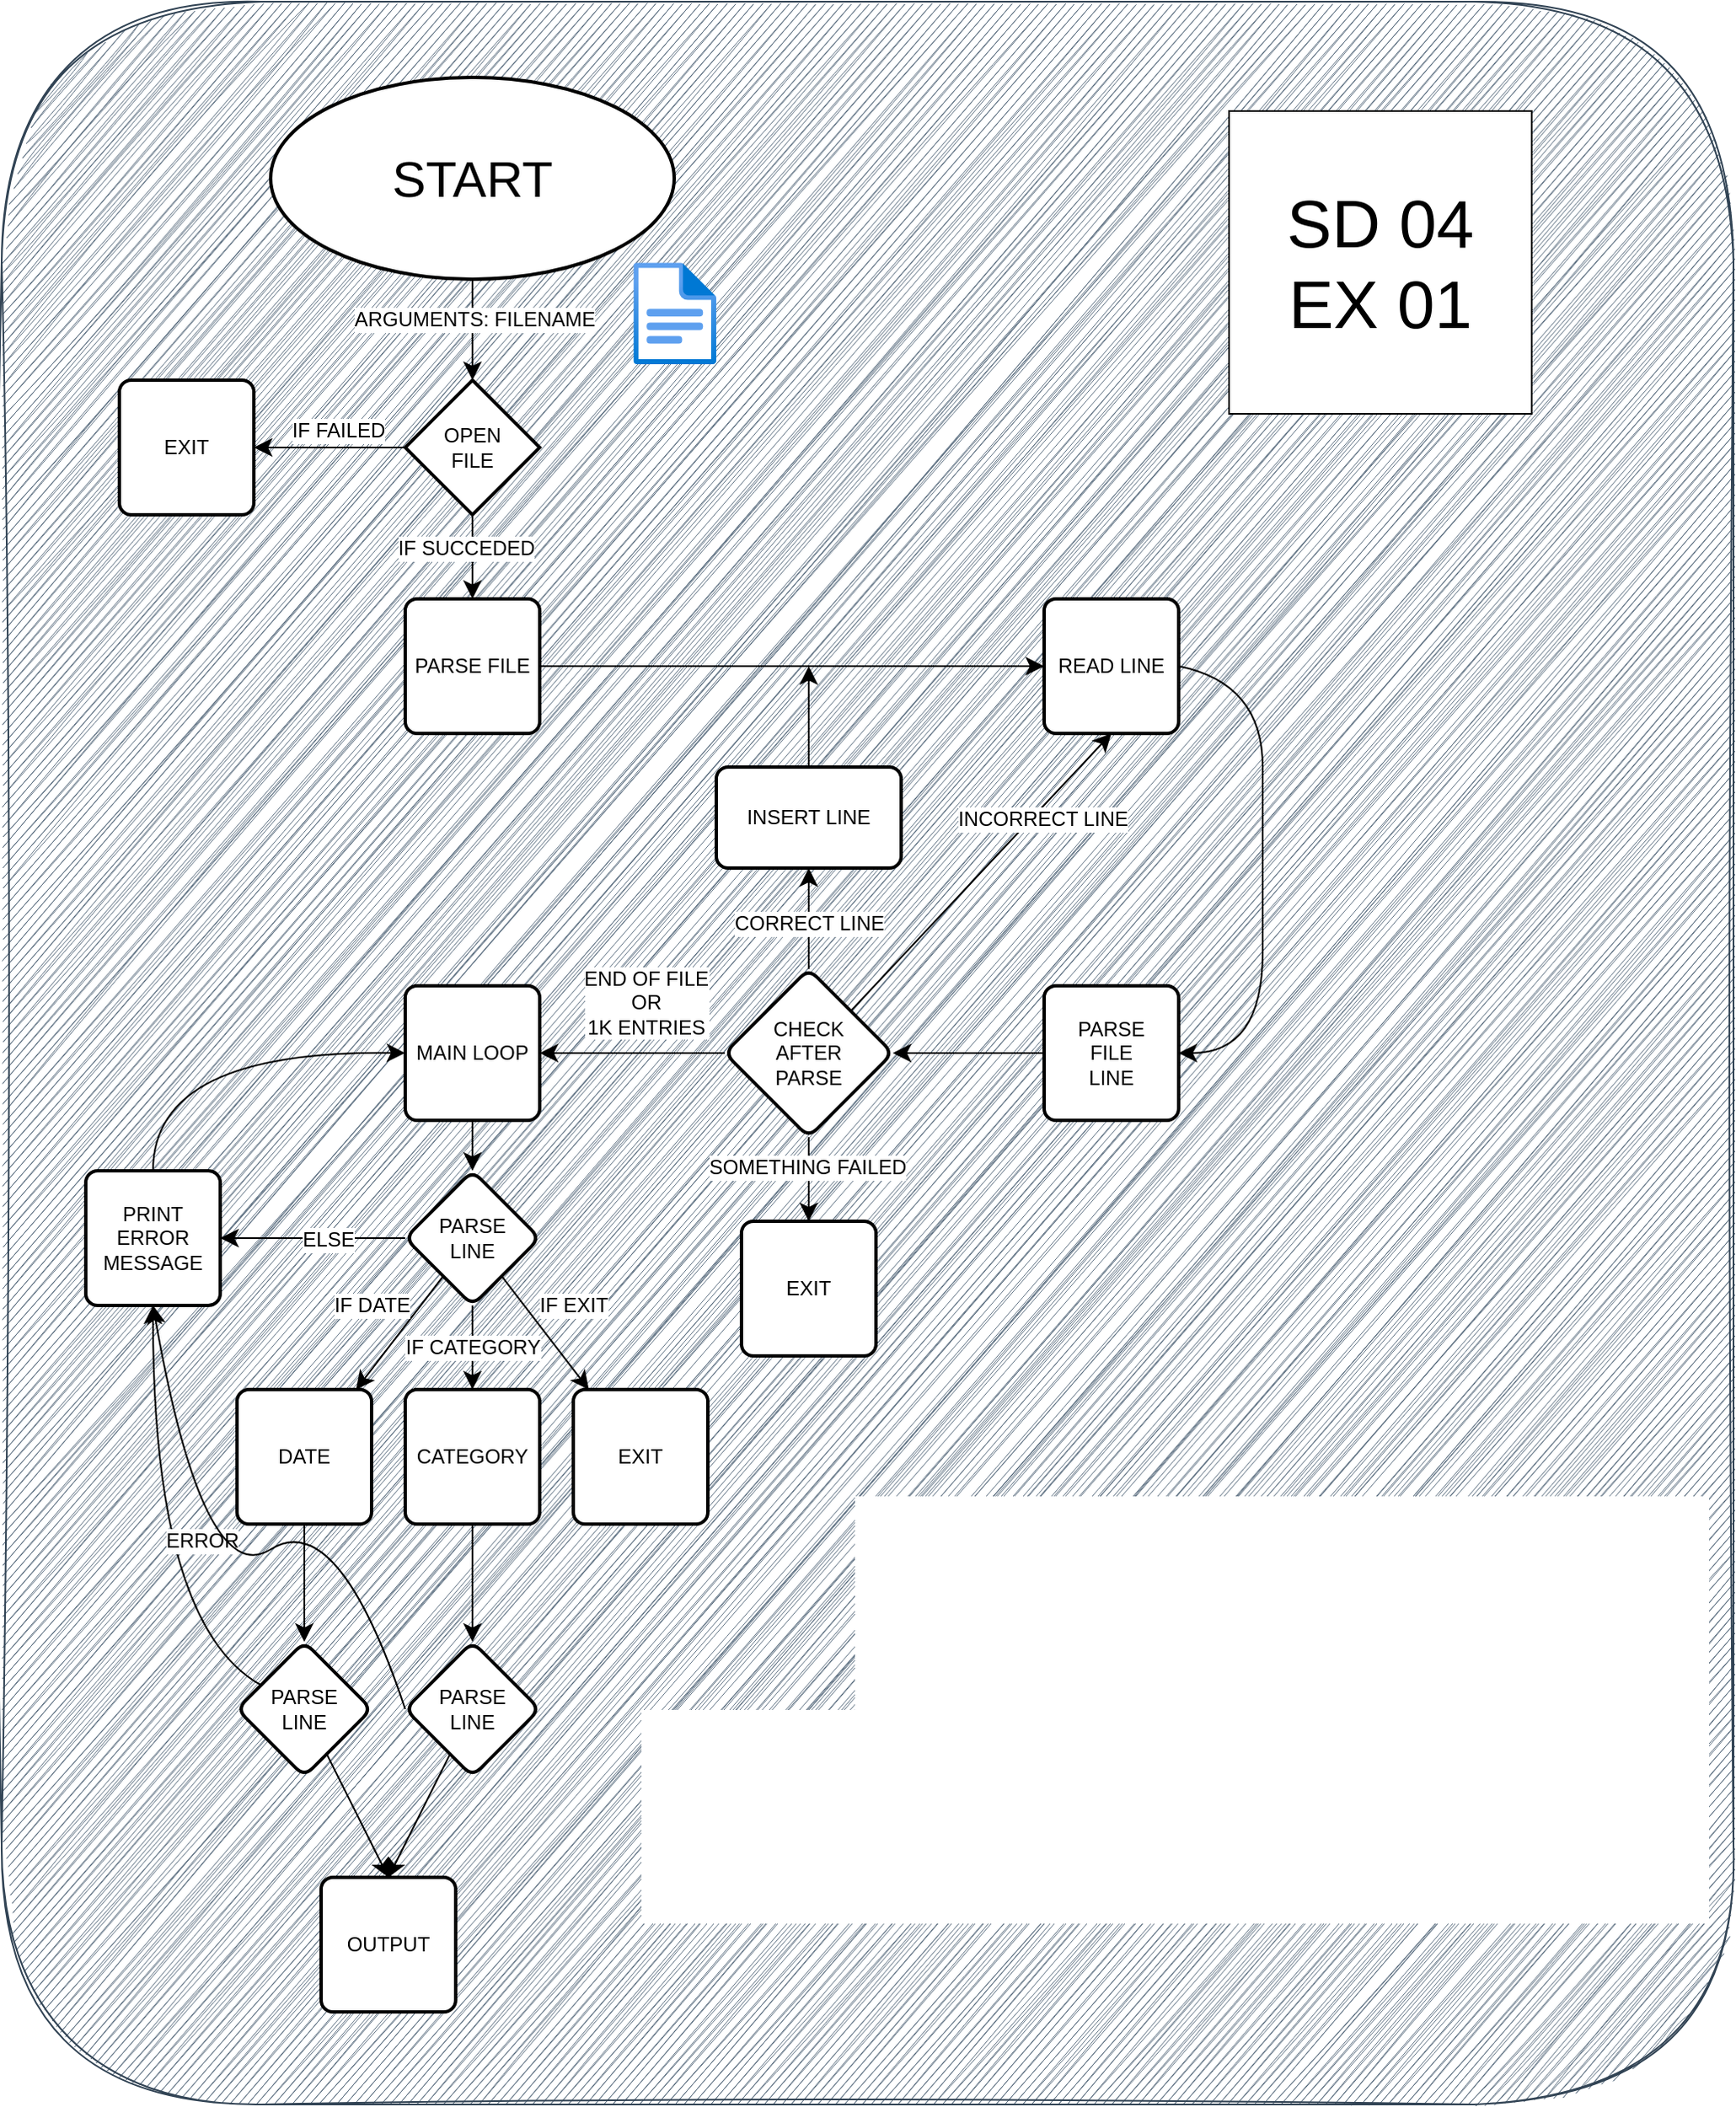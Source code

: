 <mxfile version="27.1.6">
  <diagram id="EDmHR_g1la7P6RcFaaBi" name="Pagina-1">
    <mxGraphModel dx="1887" dy="1327" grid="1" gridSize="10" guides="1" tooltips="1" connect="1" arrows="1" fold="1" page="0" pageScale="1" pageWidth="827" pageHeight="1169" math="0" shadow="0">
      <root>
        <mxCell id="0" />
        <mxCell id="1" parent="0" />
        <mxCell id="ej3CaOeuSr0K_tqCnYNM-66" value="" style="rounded=1;whiteSpace=wrap;html=1;strokeWidth=1;perimeterSpacing=2;sketch=1;curveFitting=1;jiggle=2;fillColor=#647687;fontColor=#ffffff;strokeColor=#314354;glass=0;" vertex="1" parent="1">
          <mxGeometry x="450" y="295" width="1030" height="1250" as="geometry" />
        </mxCell>
        <mxCell id="ej3CaOeuSr0K_tqCnYNM-1" value="" style="edgeStyle=none;curved=1;rounded=0;orthogonalLoop=1;jettySize=auto;html=1;fontSize=12;startSize=8;endSize=8;" edge="1" parent="1" source="ej3CaOeuSr0K_tqCnYNM-3" target="ej3CaOeuSr0K_tqCnYNM-55">
          <mxGeometry relative="1" as="geometry" />
        </mxCell>
        <mxCell id="ej3CaOeuSr0K_tqCnYNM-2" value="ARGUMENTS: FILENAME" style="edgeLabel;html=1;align=center;verticalAlign=middle;resizable=0;points=[];fontSize=12;" vertex="1" connectable="0" parent="ej3CaOeuSr0K_tqCnYNM-1">
          <mxGeometry x="-0.214" y="1" relative="1" as="geometry">
            <mxPoint as="offset" />
          </mxGeometry>
        </mxCell>
        <mxCell id="ej3CaOeuSr0K_tqCnYNM-3" value="&lt;font style=&quot;font-size: 30px;&quot;&gt;START&lt;/font&gt;" style="strokeWidth=2;html=1;shape=mxgraph.flowchart.start_1;whiteSpace=wrap;" vertex="1" parent="1">
          <mxGeometry x="610" y="340" width="240" height="120" as="geometry" />
        </mxCell>
        <mxCell id="ej3CaOeuSr0K_tqCnYNM-4" value="" style="image;aspect=fixed;html=1;points=[];align=center;fontSize=12;image=img/lib/azure2/general/File.svg;" vertex="1" parent="1">
          <mxGeometry x="825.72" y="450" width="49.28" height="60.72" as="geometry" />
        </mxCell>
        <mxCell id="ej3CaOeuSr0K_tqCnYNM-5" value="" style="edgeStyle=none;curved=1;rounded=0;orthogonalLoop=1;jettySize=auto;html=1;fontSize=12;startSize=8;endSize=8;exitX=1;exitY=0.5;exitDx=0;exitDy=0;" edge="1" parent="1" source="ej3CaOeuSr0K_tqCnYNM-6" target="ej3CaOeuSr0K_tqCnYNM-8">
          <mxGeometry relative="1" as="geometry">
            <mxPoint x="820" y="700" as="sourcePoint" />
          </mxGeometry>
        </mxCell>
        <mxCell id="ej3CaOeuSr0K_tqCnYNM-6" value="PARSE FILE" style="rounded=1;whiteSpace=wrap;html=1;absoluteArcSize=1;arcSize=14;strokeWidth=2;" vertex="1" parent="1">
          <mxGeometry x="690" y="650" width="80" height="80" as="geometry" />
        </mxCell>
        <mxCell id="ej3CaOeuSr0K_tqCnYNM-7" style="edgeStyle=none;curved=1;rounded=0;orthogonalLoop=1;jettySize=auto;html=1;exitX=1;exitY=0.5;exitDx=0;exitDy=0;fontSize=12;startSize=8;endSize=8;entryX=1;entryY=0.5;entryDx=0;entryDy=0;" edge="1" parent="1" source="ej3CaOeuSr0K_tqCnYNM-8" target="ej3CaOeuSr0K_tqCnYNM-10">
          <mxGeometry relative="1" as="geometry">
            <mxPoint x="1210" y="700.059" as="targetPoint" />
            <Array as="points">
              <mxPoint x="1200" y="700" />
              <mxPoint x="1200" y="800" />
              <mxPoint x="1200" y="920" />
            </Array>
          </mxGeometry>
        </mxCell>
        <mxCell id="ej3CaOeuSr0K_tqCnYNM-8" value="READ LINE" style="whiteSpace=wrap;html=1;rounded=1;absoluteArcSize=1;arcSize=14;strokeWidth=2;" vertex="1" parent="1">
          <mxGeometry x="1070" y="650" width="80" height="80" as="geometry" />
        </mxCell>
        <mxCell id="ej3CaOeuSr0K_tqCnYNM-9" value="" style="edgeStyle=none;curved=1;rounded=0;orthogonalLoop=1;jettySize=auto;html=1;fontSize=12;startSize=8;endSize=8;entryX=1;entryY=0.5;entryDx=0;entryDy=0;" edge="1" parent="1" source="ej3CaOeuSr0K_tqCnYNM-10" target="ej3CaOeuSr0K_tqCnYNM-19">
          <mxGeometry relative="1" as="geometry">
            <mxPoint x="1000.0" y="920" as="targetPoint" />
          </mxGeometry>
        </mxCell>
        <mxCell id="ej3CaOeuSr0K_tqCnYNM-10" value="PARSE&lt;div&gt;FILE&lt;/div&gt;&lt;div&gt;LINE&lt;/div&gt;" style="whiteSpace=wrap;html=1;rounded=1;absoluteArcSize=1;arcSize=14;strokeWidth=2;" vertex="1" parent="1">
          <mxGeometry x="1070" y="880" width="80" height="80" as="geometry" />
        </mxCell>
        <mxCell id="ej3CaOeuSr0K_tqCnYNM-11" style="edgeStyle=none;curved=1;rounded=0;orthogonalLoop=1;jettySize=auto;html=1;fontSize=12;startSize=8;endSize=8;entryX=0.5;entryY=1;entryDx=0;entryDy=0;" edge="1" parent="1" source="ej3CaOeuSr0K_tqCnYNM-19" target="ej3CaOeuSr0K_tqCnYNM-22">
          <mxGeometry relative="1" as="geometry">
            <mxPoint x="930" y="820" as="targetPoint" />
          </mxGeometry>
        </mxCell>
        <mxCell id="ej3CaOeuSr0K_tqCnYNM-12" value="CORRECT LINE" style="edgeLabel;html=1;align=center;verticalAlign=middle;resizable=0;points=[];fontSize=12;" vertex="1" connectable="0" parent="ej3CaOeuSr0K_tqCnYNM-11">
          <mxGeometry x="-0.132" relative="1" as="geometry">
            <mxPoint y="-1" as="offset" />
          </mxGeometry>
        </mxCell>
        <mxCell id="ej3CaOeuSr0K_tqCnYNM-13" style="edgeStyle=none;curved=1;rounded=0;orthogonalLoop=1;jettySize=auto;html=1;fontSize=12;startSize=8;endSize=8;entryX=1;entryY=0.5;entryDx=0;entryDy=0;" edge="1" parent="1" source="ej3CaOeuSr0K_tqCnYNM-19" target="ej3CaOeuSr0K_tqCnYNM-24">
          <mxGeometry relative="1" as="geometry">
            <mxPoint x="770" y="920" as="targetPoint" />
          </mxGeometry>
        </mxCell>
        <mxCell id="ej3CaOeuSr0K_tqCnYNM-14" value="END OF FILE&lt;div&gt;OR&lt;/div&gt;&lt;div&gt;1K ENTRIES&lt;/div&gt;" style="edgeLabel;html=1;align=center;verticalAlign=middle;resizable=0;points=[];fontSize=12;" vertex="1" connectable="0" parent="ej3CaOeuSr0K_tqCnYNM-13">
          <mxGeometry x="-0.169" y="2" relative="1" as="geometry">
            <mxPoint x="-2" y="-32" as="offset" />
          </mxGeometry>
        </mxCell>
        <mxCell id="ej3CaOeuSr0K_tqCnYNM-15" value="" style="edgeStyle=none;curved=1;rounded=0;orthogonalLoop=1;jettySize=auto;html=1;fontSize=12;startSize=8;endSize=8;" edge="1" parent="1" source="ej3CaOeuSr0K_tqCnYNM-19" target="ej3CaOeuSr0K_tqCnYNM-20">
          <mxGeometry relative="1" as="geometry" />
        </mxCell>
        <mxCell id="ej3CaOeuSr0K_tqCnYNM-16" value="SOMETHING FAILED" style="edgeLabel;html=1;align=center;verticalAlign=middle;resizable=0;points=[];fontSize=12;" vertex="1" connectable="0" parent="ej3CaOeuSr0K_tqCnYNM-15">
          <mxGeometry x="-0.292" y="-1" relative="1" as="geometry">
            <mxPoint as="offset" />
          </mxGeometry>
        </mxCell>
        <mxCell id="ej3CaOeuSr0K_tqCnYNM-17" style="edgeStyle=none;curved=1;rounded=0;orthogonalLoop=1;jettySize=auto;html=1;exitX=1;exitY=0;exitDx=0;exitDy=0;fontSize=12;startSize=8;endSize=8;entryX=0.5;entryY=1;entryDx=0;entryDy=0;" edge="1" parent="1" source="ej3CaOeuSr0K_tqCnYNM-19" target="ej3CaOeuSr0K_tqCnYNM-8">
          <mxGeometry relative="1" as="geometry">
            <mxPoint x="1060" y="770" as="targetPoint" />
          </mxGeometry>
        </mxCell>
        <mxCell id="ej3CaOeuSr0K_tqCnYNM-18" value="INCORRECT LINE" style="edgeLabel;html=1;align=center;verticalAlign=middle;resizable=0;points=[];fontSize=12;" vertex="1" connectable="0" parent="ej3CaOeuSr0K_tqCnYNM-17">
          <mxGeometry x="-0.12" y="-1" relative="1" as="geometry">
            <mxPoint x="45" y="-42" as="offset" />
          </mxGeometry>
        </mxCell>
        <mxCell id="ej3CaOeuSr0K_tqCnYNM-19" value="CHECK&lt;div&gt;AFTER&lt;/div&gt;&lt;div&gt;PARSE&lt;/div&gt;" style="rhombus;whiteSpace=wrap;html=1;rounded=1;absoluteArcSize=1;arcSize=14;strokeWidth=2;" vertex="1" parent="1">
          <mxGeometry x="880" y="870" width="100" height="100" as="geometry" />
        </mxCell>
        <mxCell id="ej3CaOeuSr0K_tqCnYNM-20" value="EXIT" style="whiteSpace=wrap;html=1;rounded=1;absoluteArcSize=1;arcSize=14;strokeWidth=2;" vertex="1" parent="1">
          <mxGeometry x="890" y="1020" width="80" height="80" as="geometry" />
        </mxCell>
        <mxCell id="ej3CaOeuSr0K_tqCnYNM-21" style="edgeStyle=none;curved=1;rounded=0;orthogonalLoop=1;jettySize=auto;html=1;fontSize=12;startSize=8;endSize=8;" edge="1" parent="1" source="ej3CaOeuSr0K_tqCnYNM-22">
          <mxGeometry relative="1" as="geometry">
            <mxPoint x="930" y="690" as="targetPoint" />
          </mxGeometry>
        </mxCell>
        <mxCell id="ej3CaOeuSr0K_tqCnYNM-22" value="INSERT LINE" style="whiteSpace=wrap;html=1;rounded=1;absoluteArcSize=1;arcSize=14;strokeWidth=2;" vertex="1" parent="1">
          <mxGeometry x="875" y="750" width="110" height="60" as="geometry" />
        </mxCell>
        <mxCell id="ej3CaOeuSr0K_tqCnYNM-23" value="" style="edgeStyle=none;curved=1;rounded=0;orthogonalLoop=1;jettySize=auto;html=1;fontSize=12;startSize=8;endSize=8;" edge="1" parent="1" source="ej3CaOeuSr0K_tqCnYNM-24" target="ej3CaOeuSr0K_tqCnYNM-31">
          <mxGeometry relative="1" as="geometry" />
        </mxCell>
        <mxCell id="ej3CaOeuSr0K_tqCnYNM-24" value="MAIN LOOP" style="rounded=1;whiteSpace=wrap;html=1;absoluteArcSize=1;arcSize=14;strokeWidth=2;" vertex="1" parent="1">
          <mxGeometry x="690" y="880" width="80" height="80" as="geometry" />
        </mxCell>
        <mxCell id="ej3CaOeuSr0K_tqCnYNM-25" value="" style="edgeStyle=none;curved=1;rounded=0;orthogonalLoop=1;jettySize=auto;html=1;fontSize=12;startSize=8;endSize=8;" edge="1" parent="1" source="ej3CaOeuSr0K_tqCnYNM-31" target="ej3CaOeuSr0K_tqCnYNM-33">
          <mxGeometry relative="1" as="geometry" />
        </mxCell>
        <mxCell id="ej3CaOeuSr0K_tqCnYNM-26" value="IF DATE" style="edgeLabel;html=1;align=center;verticalAlign=middle;resizable=0;points=[];fontSize=12;" vertex="1" connectable="0" parent="ej3CaOeuSr0K_tqCnYNM-25">
          <mxGeometry x="0.056" y="-2" relative="1" as="geometry">
            <mxPoint x="-14" y="-17" as="offset" />
          </mxGeometry>
        </mxCell>
        <mxCell id="ej3CaOeuSr0K_tqCnYNM-27" value="" style="edgeStyle=none;curved=1;rounded=0;orthogonalLoop=1;jettySize=auto;html=1;fontSize=12;startSize=8;endSize=8;" edge="1" parent="1" source="ej3CaOeuSr0K_tqCnYNM-31" target="ej3CaOeuSr0K_tqCnYNM-34">
          <mxGeometry relative="1" as="geometry" />
        </mxCell>
        <mxCell id="ej3CaOeuSr0K_tqCnYNM-28" value="IF EXIT" style="edgeLabel;html=1;align=center;verticalAlign=middle;resizable=0;points=[];fontSize=12;" vertex="1" connectable="0" parent="ej3CaOeuSr0K_tqCnYNM-27">
          <mxGeometry x="-0.01" y="2" relative="1" as="geometry">
            <mxPoint x="15" y="-15" as="offset" />
          </mxGeometry>
        </mxCell>
        <mxCell id="ej3CaOeuSr0K_tqCnYNM-29" value="" style="edgeStyle=none;curved=1;rounded=0;orthogonalLoop=1;jettySize=auto;html=1;fontSize=12;startSize=8;endSize=8;" edge="1" parent="1" source="ej3CaOeuSr0K_tqCnYNM-31" target="ej3CaOeuSr0K_tqCnYNM-47">
          <mxGeometry relative="1" as="geometry" />
        </mxCell>
        <mxCell id="ej3CaOeuSr0K_tqCnYNM-30" value="ELSE" style="edgeLabel;html=1;align=center;verticalAlign=middle;resizable=0;points=[];fontSize=12;" vertex="1" connectable="0" parent="ej3CaOeuSr0K_tqCnYNM-29">
          <mxGeometry x="-0.162" y="1" relative="1" as="geometry">
            <mxPoint as="offset" />
          </mxGeometry>
        </mxCell>
        <mxCell id="ej3CaOeuSr0K_tqCnYNM-58" value="IF CATEGORY" style="edgeStyle=none;curved=1;rounded=0;orthogonalLoop=1;jettySize=auto;html=1;exitX=0.5;exitY=1;exitDx=0;exitDy=0;entryX=0.5;entryY=0;entryDx=0;entryDy=0;fontSize=12;startSize=8;endSize=8;" edge="1" parent="1" source="ej3CaOeuSr0K_tqCnYNM-31" target="ej3CaOeuSr0K_tqCnYNM-57">
          <mxGeometry relative="1" as="geometry" />
        </mxCell>
        <mxCell id="ej3CaOeuSr0K_tqCnYNM-31" value="PARSE&lt;div&gt;LINE&lt;/div&gt;" style="rhombus;whiteSpace=wrap;html=1;rounded=1;absoluteArcSize=1;arcSize=14;strokeWidth=2;" vertex="1" parent="1">
          <mxGeometry x="690" y="990" width="80" height="80" as="geometry" />
        </mxCell>
        <mxCell id="ej3CaOeuSr0K_tqCnYNM-32" value="" style="edgeStyle=none;curved=1;rounded=0;orthogonalLoop=1;jettySize=auto;html=1;fontSize=12;startSize=8;endSize=8;" edge="1" parent="1" source="ej3CaOeuSr0K_tqCnYNM-33" target="ej3CaOeuSr0K_tqCnYNM-41">
          <mxGeometry relative="1" as="geometry" />
        </mxCell>
        <mxCell id="ej3CaOeuSr0K_tqCnYNM-33" value="DATE" style="whiteSpace=wrap;html=1;rounded=1;absoluteArcSize=1;arcSize=14;strokeWidth=2;" vertex="1" parent="1">
          <mxGeometry x="590" y="1120" width="80" height="80" as="geometry" />
        </mxCell>
        <mxCell id="ej3CaOeuSr0K_tqCnYNM-34" value="EXIT" style="whiteSpace=wrap;html=1;rounded=1;absoluteArcSize=1;arcSize=14;strokeWidth=2;" vertex="1" parent="1">
          <mxGeometry x="790" y="1120" width="80" height="80" as="geometry" />
        </mxCell>
        <mxCell id="ej3CaOeuSr0K_tqCnYNM-39" style="edgeStyle=none;curved=1;rounded=0;orthogonalLoop=1;jettySize=auto;html=1;entryX=0.5;entryY=1;entryDx=0;entryDy=0;fontSize=12;startSize=8;endSize=8;" edge="1" parent="1" source="ej3CaOeuSr0K_tqCnYNM-41" target="ej3CaOeuSr0K_tqCnYNM-47">
          <mxGeometry relative="1" as="geometry">
            <Array as="points">
              <mxPoint x="540" y="1260" />
            </Array>
          </mxGeometry>
        </mxCell>
        <mxCell id="ej3CaOeuSr0K_tqCnYNM-40" value="ERROR" style="edgeLabel;html=1;align=center;verticalAlign=middle;resizable=0;points=[];fontSize=12;" vertex="1" connectable="0" parent="ej3CaOeuSr0K_tqCnYNM-39">
          <mxGeometry x="-0.681" y="-21" relative="1" as="geometry">
            <mxPoint x="-9" y="-47" as="offset" />
          </mxGeometry>
        </mxCell>
        <mxCell id="ej3CaOeuSr0K_tqCnYNM-65" style="edgeStyle=none;curved=1;rounded=0;orthogonalLoop=1;jettySize=auto;html=1;entryX=0.5;entryY=0;entryDx=0;entryDy=0;fontSize=12;startSize=8;endSize=8;" edge="1" parent="1" source="ej3CaOeuSr0K_tqCnYNM-41" target="ej3CaOeuSr0K_tqCnYNM-64">
          <mxGeometry relative="1" as="geometry" />
        </mxCell>
        <mxCell id="ej3CaOeuSr0K_tqCnYNM-41" value="PARSE&lt;div&gt;LINE&lt;/div&gt;" style="rhombus;whiteSpace=wrap;html=1;rounded=1;absoluteArcSize=1;arcSize=14;strokeWidth=2;" vertex="1" parent="1">
          <mxGeometry x="590" y="1270" width="80" height="80" as="geometry" />
        </mxCell>
        <mxCell id="ej3CaOeuSr0K_tqCnYNM-46" style="edgeStyle=none;curved=1;rounded=0;orthogonalLoop=1;jettySize=auto;html=1;entryX=0;entryY=0.5;entryDx=0;entryDy=0;fontSize=12;startSize=8;endSize=8;" edge="1" parent="1" source="ej3CaOeuSr0K_tqCnYNM-47" target="ej3CaOeuSr0K_tqCnYNM-24">
          <mxGeometry relative="1" as="geometry">
            <Array as="points">
              <mxPoint x="540" y="918" />
            </Array>
          </mxGeometry>
        </mxCell>
        <mxCell id="ej3CaOeuSr0K_tqCnYNM-47" value="PRINT&lt;div&gt;ERROR&lt;/div&gt;&lt;div&gt;MESSAGE&lt;/div&gt;" style="whiteSpace=wrap;html=1;rounded=1;absoluteArcSize=1;arcSize=14;strokeWidth=2;" vertex="1" parent="1">
          <mxGeometry x="500" y="990" width="80" height="80" as="geometry" />
        </mxCell>
        <mxCell id="ej3CaOeuSr0K_tqCnYNM-51" style="edgeStyle=none;curved=1;rounded=0;orthogonalLoop=1;jettySize=auto;html=1;entryX=0.5;entryY=0;entryDx=0;entryDy=0;fontSize=12;startSize=8;endSize=8;" edge="1" parent="1" source="ej3CaOeuSr0K_tqCnYNM-55" target="ej3CaOeuSr0K_tqCnYNM-6">
          <mxGeometry relative="1" as="geometry" />
        </mxCell>
        <mxCell id="ej3CaOeuSr0K_tqCnYNM-52" value="IF SUCCEDED" style="edgeLabel;html=1;align=center;verticalAlign=middle;resizable=0;points=[];fontSize=12;" vertex="1" connectable="0" parent="ej3CaOeuSr0K_tqCnYNM-51">
          <mxGeometry x="-0.225" y="-4" relative="1" as="geometry">
            <mxPoint as="offset" />
          </mxGeometry>
        </mxCell>
        <mxCell id="ej3CaOeuSr0K_tqCnYNM-53" value="" style="edgeStyle=none;curved=1;rounded=0;orthogonalLoop=1;jettySize=auto;html=1;fontSize=12;startSize=8;endSize=8;entryX=1;entryY=0.5;entryDx=0;entryDy=0;" edge="1" parent="1" source="ej3CaOeuSr0K_tqCnYNM-55" target="ej3CaOeuSr0K_tqCnYNM-56">
          <mxGeometry relative="1" as="geometry">
            <mxPoint x="590" y="560" as="targetPoint" />
          </mxGeometry>
        </mxCell>
        <mxCell id="ej3CaOeuSr0K_tqCnYNM-54" value="IF FAILED" style="edgeLabel;html=1;align=center;verticalAlign=middle;resizable=0;points=[];fontSize=12;" vertex="1" connectable="0" parent="ej3CaOeuSr0K_tqCnYNM-53">
          <mxGeometry x="0.103" relative="1" as="geometry">
            <mxPoint x="9" y="-10" as="offset" />
          </mxGeometry>
        </mxCell>
        <mxCell id="ej3CaOeuSr0K_tqCnYNM-55" value="OPEN&lt;div&gt;FILE&lt;/div&gt;" style="rhombus;whiteSpace=wrap;html=1;strokeWidth=2;" vertex="1" parent="1">
          <mxGeometry x="690" y="520" width="80" height="80" as="geometry" />
        </mxCell>
        <mxCell id="ej3CaOeuSr0K_tqCnYNM-56" value="EXIT" style="rounded=1;whiteSpace=wrap;html=1;absoluteArcSize=1;arcSize=14;strokeWidth=2;" vertex="1" parent="1">
          <mxGeometry x="520" y="520" width="80" height="80" as="geometry" />
        </mxCell>
        <mxCell id="ej3CaOeuSr0K_tqCnYNM-60" style="edgeStyle=none;curved=1;rounded=0;orthogonalLoop=1;jettySize=auto;html=1;exitX=0.5;exitY=1;exitDx=0;exitDy=0;entryX=0.5;entryY=0;entryDx=0;entryDy=0;fontSize=12;startSize=8;endSize=8;" edge="1" parent="1" source="ej3CaOeuSr0K_tqCnYNM-57" target="ej3CaOeuSr0K_tqCnYNM-59">
          <mxGeometry relative="1" as="geometry" />
        </mxCell>
        <mxCell id="ej3CaOeuSr0K_tqCnYNM-57" value="CATEGORY" style="whiteSpace=wrap;html=1;rounded=1;absoluteArcSize=1;arcSize=14;strokeWidth=2;" vertex="1" parent="1">
          <mxGeometry x="690" y="1120" width="80" height="80" as="geometry" />
        </mxCell>
        <mxCell id="ej3CaOeuSr0K_tqCnYNM-61" style="edgeStyle=none;curved=1;rounded=0;orthogonalLoop=1;jettySize=auto;html=1;exitX=0;exitY=0.5;exitDx=0;exitDy=0;entryX=0.5;entryY=1;entryDx=0;entryDy=0;fontSize=12;startSize=8;endSize=8;" edge="1" parent="1" source="ej3CaOeuSr0K_tqCnYNM-59" target="ej3CaOeuSr0K_tqCnYNM-47">
          <mxGeometry relative="1" as="geometry">
            <Array as="points">
              <mxPoint x="650" y="1190" />
              <mxPoint x="570" y="1240" />
            </Array>
          </mxGeometry>
        </mxCell>
        <mxCell id="ej3CaOeuSr0K_tqCnYNM-63" value="" style="edgeStyle=none;curved=1;rounded=0;orthogonalLoop=1;jettySize=auto;html=1;fontSize=12;startSize=8;endSize=8;entryX=0.5;entryY=0;entryDx=0;entryDy=0;" edge="1" parent="1" source="ej3CaOeuSr0K_tqCnYNM-59" target="ej3CaOeuSr0K_tqCnYNM-64">
          <mxGeometry relative="1" as="geometry">
            <mxPoint x="730" y="1380" as="targetPoint" />
          </mxGeometry>
        </mxCell>
        <mxCell id="ej3CaOeuSr0K_tqCnYNM-59" value="PARSE&lt;div&gt;LINE&lt;/div&gt;" style="rhombus;whiteSpace=wrap;html=1;rounded=1;absoluteArcSize=1;arcSize=14;strokeWidth=2;" vertex="1" parent="1">
          <mxGeometry x="690" y="1270" width="80" height="80" as="geometry" />
        </mxCell>
        <mxCell id="ej3CaOeuSr0K_tqCnYNM-64" value="OUTPUT" style="whiteSpace=wrap;html=1;rounded=1;absoluteArcSize=1;arcSize=14;strokeWidth=2;" vertex="1" parent="1">
          <mxGeometry x="640" y="1410" width="80" height="80" as="geometry" />
        </mxCell>
        <mxCell id="ej3CaOeuSr0K_tqCnYNM-67" value="&lt;font style=&quot;font-size: 40px;&quot;&gt;SD 04&lt;/font&gt;&lt;div&gt;&lt;font style=&quot;font-size: 40px;&quot;&gt;EX 01&lt;/font&gt;&lt;/div&gt;" style="rounded=0;whiteSpace=wrap;html=1;" vertex="1" parent="1">
          <mxGeometry x="1180" y="360" width="180" height="180" as="geometry" />
        </mxCell>
      </root>
    </mxGraphModel>
  </diagram>
</mxfile>
